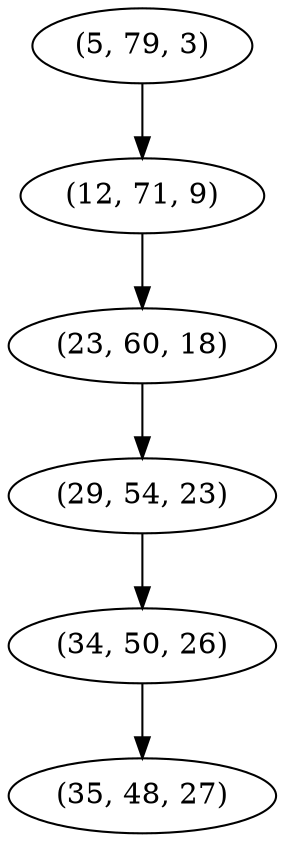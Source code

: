 digraph tree {
    "(5, 79, 3)";
    "(12, 71, 9)";
    "(23, 60, 18)";
    "(29, 54, 23)";
    "(34, 50, 26)";
    "(35, 48, 27)";
    "(5, 79, 3)" -> "(12, 71, 9)";
    "(12, 71, 9)" -> "(23, 60, 18)";
    "(23, 60, 18)" -> "(29, 54, 23)";
    "(29, 54, 23)" -> "(34, 50, 26)";
    "(34, 50, 26)" -> "(35, 48, 27)";
}
